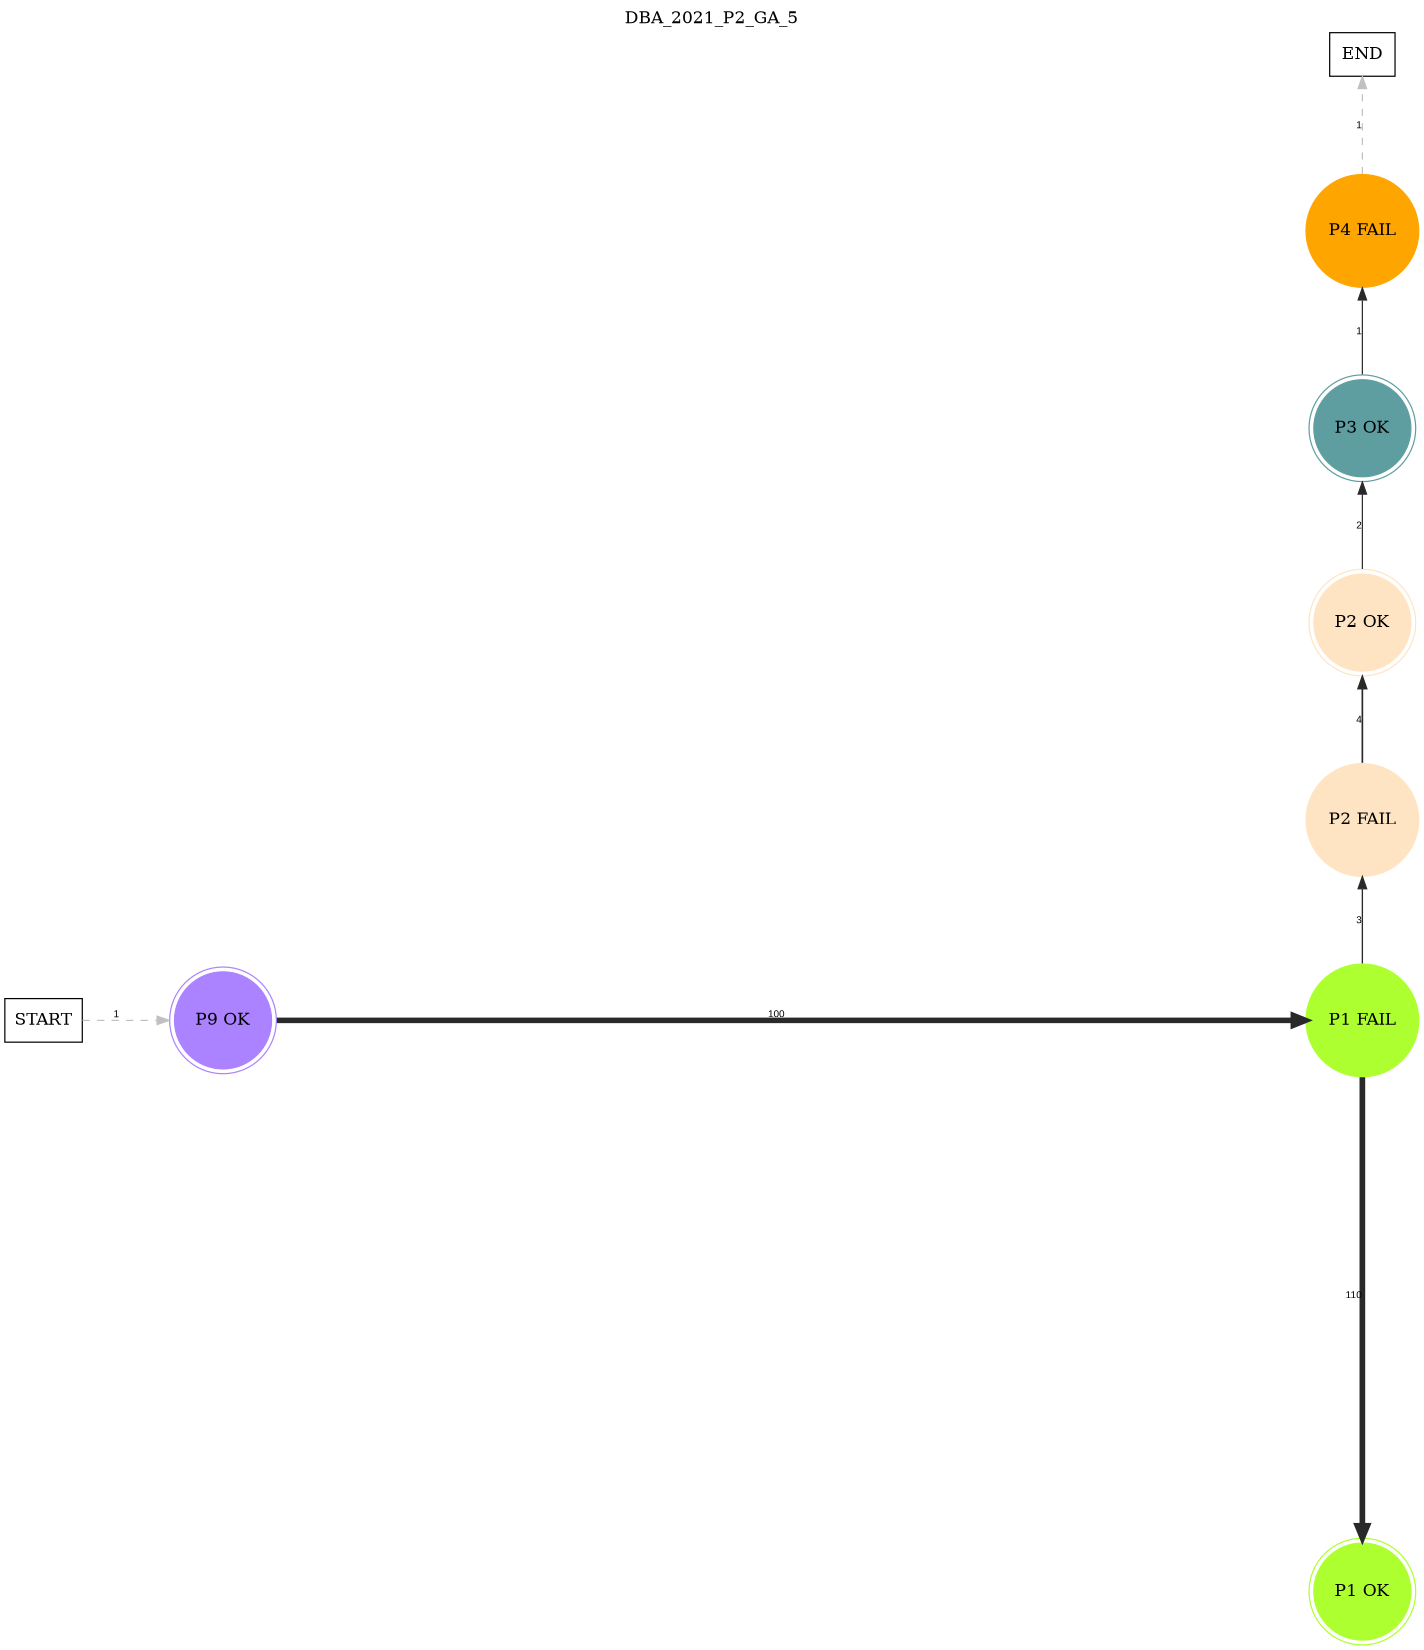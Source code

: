 digraph DBA_2021_P2_GA_5 {
	labelloc="t";
	label=DBA_2021_P2_GA_5;
	dpi = 150
	size="16,11!";
	margin = 0;
layout=circo;
"START" [shape=box, fillcolor=white, style=filled, color=black]
"P9 OK" [shape=circle, color=mediumpurple1, peripheries=2, style=filled]
"P1 FAIL" [shape=circle, color=greenyellow, style=filled]
"P1 OK" [shape=circle, color=greenyellow, peripheries=2, style=filled]
"P2 FAIL" [shape=circle, color=bisque, style=filled]
"P2 OK" [shape=circle, color=bisque, peripheries=2, style=filled]
"P3 OK" [shape=circle, color=cadetblue, peripheries=2, style=filled]
"P4 FAIL" [shape=circle, color=orange, style=filled]
"END" [shape=box, fillcolor=white, style=filled, color=black]
"START" -> "P9 OK" [ style = dashed color=grey label ="1" labelfloat=false fontname="Arial" fontsize=8]

"P9 OK" -> "P1 FAIL" [ color=grey16 penwidth = "4.60517018598809"label ="100" labelfloat=false fontname="Arial" fontsize=8]

"P1 FAIL" -> "P1 OK" [ color=grey16 penwidth = "4.70048036579242"label ="110" labelfloat=false fontname="Arial" fontsize=8]

"P1 FAIL" -> "P2 FAIL" [ color=grey16 penwidth = "1.09861228866811"label ="3" labelfloat=false fontname="Arial" fontsize=8]

"P2 FAIL" -> "P2 OK" [ color=grey16 penwidth = "1.38629436111989"label ="4" labelfloat=false fontname="Arial" fontsize=8]

"P2 OK" -> "P3 OK" [ color=grey16 penwidth = "1"label ="2" labelfloat=false fontname="Arial" fontsize=8]

"P3 OK" -> "P4 FAIL" [ color=grey16 penwidth = "1"label ="1" labelfloat=false fontname="Arial" fontsize=8]

"P4 FAIL" -> "END" [ style = dashed color=grey label ="1" labelfloat=false fontname="Arial" fontsize=8]

}
